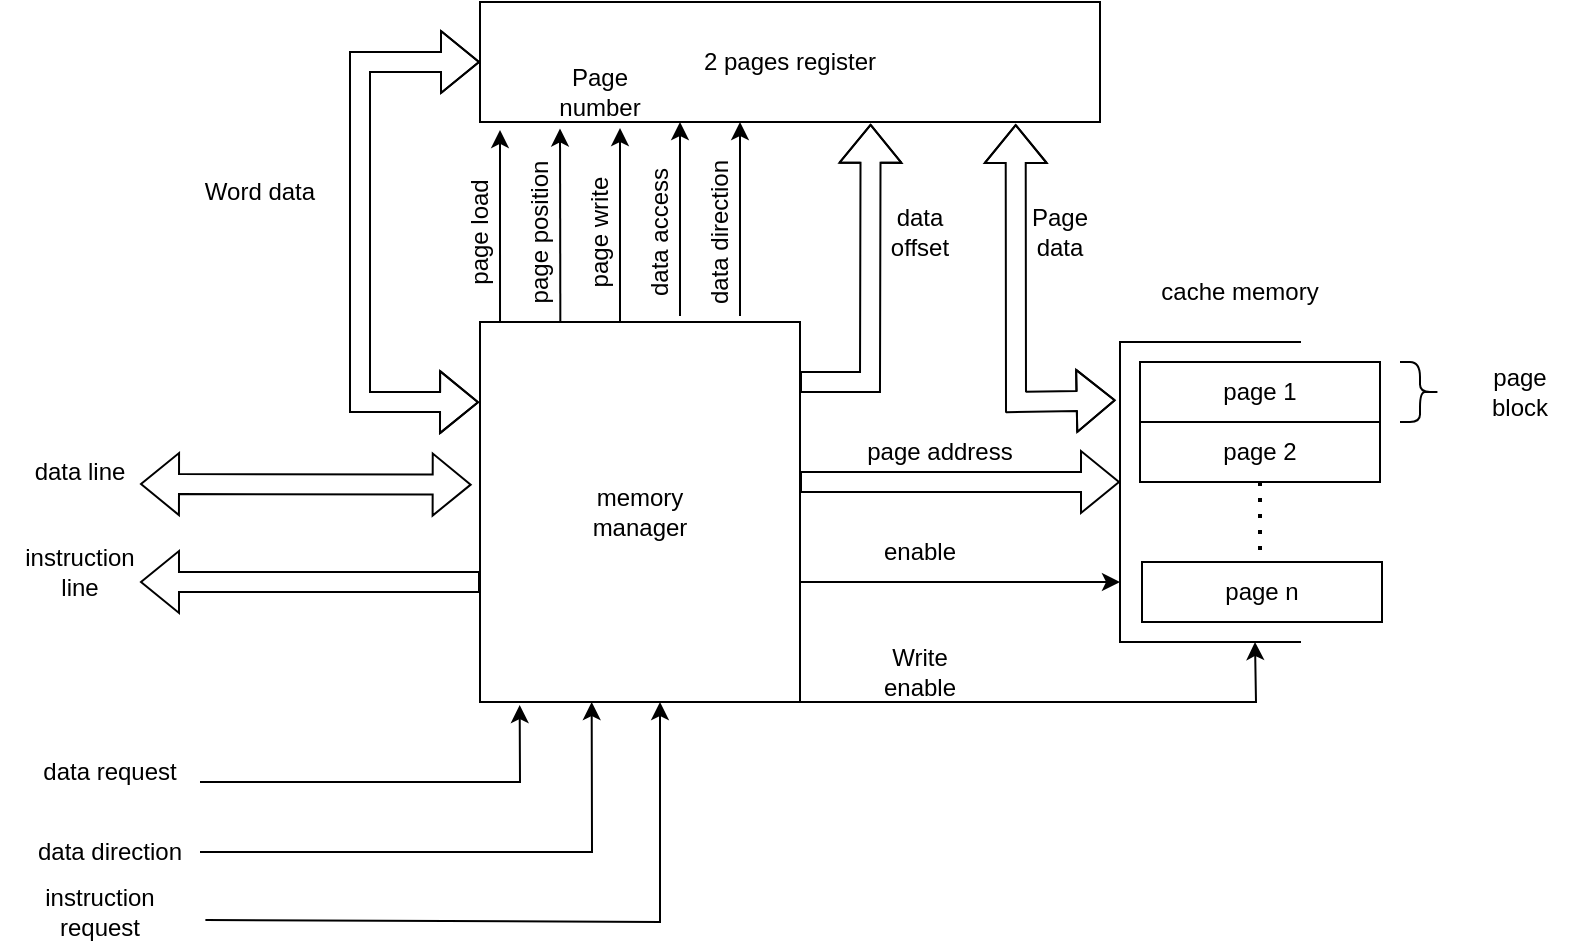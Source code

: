 <mxfile version="21.6.1" type="github">
  <diagram name="Pagina-1" id="rzBkRvhalcEUz-NghZih">
    <mxGraphModel dx="880" dy="485" grid="1" gridSize="10" guides="1" tooltips="1" connect="1" arrows="1" fold="1" page="1" pageScale="1" pageWidth="827" pageHeight="1169" math="0" shadow="0">
      <root>
        <mxCell id="0" />
        <mxCell id="1" parent="0" />
        <mxCell id="x_l_j-Csq6JPJfXTSIvp-1" value="2 pages register" style="rounded=0;whiteSpace=wrap;html=1;" parent="1" vertex="1">
          <mxGeometry x="260" y="120" width="310" height="60" as="geometry" />
        </mxCell>
        <mxCell id="x_l_j-Csq6JPJfXTSIvp-3" value="&lt;div&gt;memory&lt;/div&gt;&lt;div&gt;manager&lt;br&gt;&lt;/div&gt;" style="rounded=0;whiteSpace=wrap;html=1;" parent="1" vertex="1">
          <mxGeometry x="260" y="280" width="160" height="190" as="geometry" />
        </mxCell>
        <mxCell id="x_l_j-Csq6JPJfXTSIvp-5" value="page 1" style="rounded=0;whiteSpace=wrap;html=1;" parent="1" vertex="1">
          <mxGeometry x="590" y="300" width="120" height="30" as="geometry" />
        </mxCell>
        <mxCell id="x_l_j-Csq6JPJfXTSIvp-6" value="page 2" style="rounded=0;whiteSpace=wrap;html=1;" parent="1" vertex="1">
          <mxGeometry x="590" y="330" width="120" height="30" as="geometry" />
        </mxCell>
        <mxCell id="x_l_j-Csq6JPJfXTSIvp-7" value="" style="endArrow=none;dashed=1;html=1;dashPattern=1 3;strokeWidth=2;rounded=0;exitX=0.5;exitY=1;exitDx=0;exitDy=0;" parent="1" source="x_l_j-Csq6JPJfXTSIvp-6" edge="1">
          <mxGeometry width="50" height="50" relative="1" as="geometry">
            <mxPoint x="566" y="320" as="sourcePoint" />
            <mxPoint x="650" y="400" as="targetPoint" />
          </mxGeometry>
        </mxCell>
        <mxCell id="x_l_j-Csq6JPJfXTSIvp-9" value="page n" style="rounded=0;whiteSpace=wrap;html=1;" parent="1" vertex="1">
          <mxGeometry x="591" y="400" width="120" height="30" as="geometry" />
        </mxCell>
        <mxCell id="x_l_j-Csq6JPJfXTSIvp-10" value="" style="shape=partialRectangle;whiteSpace=wrap;html=1;bottom=1;right=1;left=1;top=0;fillColor=none;routingCenterX=-0.5;direction=south;" parent="1" vertex="1">
          <mxGeometry x="580" y="290" width="90" height="150" as="geometry" />
        </mxCell>
        <mxCell id="x_l_j-Csq6JPJfXTSIvp-11" value="cache memory" style="text;html=1;strokeColor=none;fillColor=none;align=center;verticalAlign=middle;whiteSpace=wrap;rounded=0;" parent="1" vertex="1">
          <mxGeometry x="580" y="250" width="120" height="30" as="geometry" />
        </mxCell>
        <mxCell id="x_l_j-Csq6JPJfXTSIvp-13" value="" style="shape=flexArrow;endArrow=classic;html=1;rounded=0;" parent="1" edge="1">
          <mxGeometry width="50" height="50" relative="1" as="geometry">
            <mxPoint x="420" y="360" as="sourcePoint" />
            <mxPoint x="580" y="360" as="targetPoint" />
          </mxGeometry>
        </mxCell>
        <mxCell id="x_l_j-Csq6JPJfXTSIvp-18" value="" style="endArrow=classic;html=1;rounded=0;entryX=0.8;entryY=1;entryDx=0;entryDy=0;entryPerimeter=0;" parent="1" target="x_l_j-Csq6JPJfXTSIvp-10" edge="1">
          <mxGeometry width="50" height="50" relative="1" as="geometry">
            <mxPoint x="420" y="410" as="sourcePoint" />
            <mxPoint x="520" y="370" as="targetPoint" />
          </mxGeometry>
        </mxCell>
        <mxCell id="x_l_j-Csq6JPJfXTSIvp-19" value="" style="endArrow=classic;html=1;rounded=0;entryX=1;entryY=0.25;entryDx=0;entryDy=0;" parent="1" target="x_l_j-Csq6JPJfXTSIvp-10" edge="1">
          <mxGeometry width="50" height="50" relative="1" as="geometry">
            <mxPoint x="420" y="470" as="sourcePoint" />
            <mxPoint x="580" y="470" as="targetPoint" />
            <Array as="points">
              <mxPoint x="648" y="470" />
            </Array>
          </mxGeometry>
        </mxCell>
        <mxCell id="x_l_j-Csq6JPJfXTSIvp-20" value="page address" style="text;html=1;strokeColor=none;fillColor=none;align=center;verticalAlign=middle;whiteSpace=wrap;rounded=0;" parent="1" vertex="1">
          <mxGeometry x="450" y="330" width="80" height="30" as="geometry" />
        </mxCell>
        <mxCell id="x_l_j-Csq6JPJfXTSIvp-22" value="&lt;div&gt;Page&lt;/div&gt;&lt;div&gt;data&lt;br&gt;&lt;/div&gt;" style="text;html=1;strokeColor=none;fillColor=none;align=center;verticalAlign=middle;whiteSpace=wrap;rounded=0;" parent="1" vertex="1">
          <mxGeometry x="520" y="220" width="60" height="30" as="geometry" />
        </mxCell>
        <mxCell id="x_l_j-Csq6JPJfXTSIvp-24" value="enable" style="text;html=1;strokeColor=none;fillColor=none;align=center;verticalAlign=middle;whiteSpace=wrap;rounded=0;" parent="1" vertex="1">
          <mxGeometry x="450" y="380" width="60" height="30" as="geometry" />
        </mxCell>
        <mxCell id="x_l_j-Csq6JPJfXTSIvp-25" value="Write enable" style="text;html=1;strokeColor=none;fillColor=none;align=center;verticalAlign=middle;whiteSpace=wrap;rounded=0;" parent="1" vertex="1">
          <mxGeometry x="450" y="440" width="60" height="30" as="geometry" />
        </mxCell>
        <mxCell id="x_l_j-Csq6JPJfXTSIvp-27" value="" style="shape=curlyBracket;whiteSpace=wrap;html=1;rounded=1;flipH=1;labelPosition=right;verticalLabelPosition=middle;align=left;verticalAlign=middle;size=0.5;" parent="1" vertex="1">
          <mxGeometry x="720" y="300" width="20" height="30" as="geometry" />
        </mxCell>
        <mxCell id="x_l_j-Csq6JPJfXTSIvp-28" value="page block" style="text;html=1;strokeColor=none;fillColor=none;align=center;verticalAlign=middle;whiteSpace=wrap;rounded=0;" parent="1" vertex="1">
          <mxGeometry x="750" y="300" width="60" height="30" as="geometry" />
        </mxCell>
        <mxCell id="x_l_j-Csq6JPJfXTSIvp-40" value="" style="endArrow=classic;html=1;rounded=0;entryX=0.129;entryY=1.066;entryDx=0;entryDy=0;entryPerimeter=0;" parent="1" edge="1">
          <mxGeometry width="50" height="50" relative="1" as="geometry">
            <mxPoint x="270.01" y="280" as="sourcePoint" />
            <mxPoint x="270" y="183.96" as="targetPoint" />
          </mxGeometry>
        </mxCell>
        <mxCell id="x_l_j-Csq6JPJfXTSIvp-41" value="" style="endArrow=classic;html=1;rounded=0;entryX=0.193;entryY=1.054;entryDx=0;entryDy=0;entryPerimeter=0;" parent="1" edge="1">
          <mxGeometry width="50" height="50" relative="1" as="geometry">
            <mxPoint x="300.17" y="280" as="sourcePoint" />
            <mxPoint x="300.0" y="183.24" as="targetPoint" />
          </mxGeometry>
        </mxCell>
        <mxCell id="x_l_j-Csq6JPJfXTSIvp-43" value="" style="shape=flexArrow;endArrow=classic;startArrow=classic;html=1;rounded=0;exitX=0.194;exitY=1.024;exitDx=0;exitDy=0;exitPerimeter=0;entryX=0.864;entryY=1.017;entryDx=0;entryDy=0;entryPerimeter=0;" parent="1" source="x_l_j-Csq6JPJfXTSIvp-10" target="x_l_j-Csq6JPJfXTSIvp-1" edge="1">
          <mxGeometry width="100" height="100" relative="1" as="geometry">
            <mxPoint x="535.77" y="319.22" as="sourcePoint" />
            <mxPoint x="481" y="180" as="targetPoint" />
            <Array as="points">
              <mxPoint x="528" y="320" />
            </Array>
          </mxGeometry>
        </mxCell>
        <mxCell id="x_l_j-Csq6JPJfXTSIvp-46" value="" style="endArrow=classic;html=1;rounded=0;entryX=0.193;entryY=1.054;entryDx=0;entryDy=0;entryPerimeter=0;" parent="1" edge="1">
          <mxGeometry width="50" height="50" relative="1" as="geometry">
            <mxPoint x="330" y="280" as="sourcePoint" />
            <mxPoint x="330" y="183" as="targetPoint" />
          </mxGeometry>
        </mxCell>
        <mxCell id="x_l_j-Csq6JPJfXTSIvp-47" value="" style="endArrow=classic;html=1;rounded=0;entryX=0.193;entryY=1.054;entryDx=0;entryDy=0;entryPerimeter=0;" parent="1" edge="1">
          <mxGeometry width="50" height="50" relative="1" as="geometry">
            <mxPoint x="360" y="277" as="sourcePoint" />
            <mxPoint x="360" y="180" as="targetPoint" />
          </mxGeometry>
        </mxCell>
        <mxCell id="x_l_j-Csq6JPJfXTSIvp-49" value="&lt;div&gt;page load&lt;/div&gt;" style="text;html=1;strokeColor=none;fillColor=none;align=center;verticalAlign=middle;whiteSpace=wrap;rounded=0;rotation=270;" parent="1" vertex="1">
          <mxGeometry x="230" y="220" width="60" height="30" as="geometry" />
        </mxCell>
        <mxCell id="x_l_j-Csq6JPJfXTSIvp-51" value="&lt;div&gt;Page&lt;/div&gt;&lt;div&gt;number&lt;br&gt;&lt;/div&gt;" style="text;html=1;strokeColor=none;fillColor=none;align=center;verticalAlign=middle;whiteSpace=wrap;rounded=0;" parent="1" vertex="1">
          <mxGeometry x="295" y="150" width="50" height="30" as="geometry" />
        </mxCell>
        <mxCell id="x_l_j-Csq6JPJfXTSIvp-52" value="&lt;div&gt;page position&lt;/div&gt;" style="text;html=1;strokeColor=none;fillColor=none;align=center;verticalAlign=middle;whiteSpace=wrap;rounded=0;rotation=270;" parent="1" vertex="1">
          <mxGeometry x="250" y="220" width="80" height="30" as="geometry" />
        </mxCell>
        <mxCell id="x_l_j-Csq6JPJfXTSIvp-53" value="&lt;div&gt;page write&lt;br&gt;&lt;/div&gt;" style="text;html=1;strokeColor=none;fillColor=none;align=center;verticalAlign=middle;whiteSpace=wrap;rounded=0;rotation=270;" parent="1" vertex="1">
          <mxGeometry x="280" y="220" width="80" height="30" as="geometry" />
        </mxCell>
        <mxCell id="x_l_j-Csq6JPJfXTSIvp-54" value="data access" style="text;html=1;strokeColor=none;fillColor=none;align=center;verticalAlign=middle;whiteSpace=wrap;rounded=0;rotation=270;" parent="1" vertex="1">
          <mxGeometry x="310" y="220" width="80" height="30" as="geometry" />
        </mxCell>
        <mxCell id="x_l_j-Csq6JPJfXTSIvp-56" value="" style="endArrow=classic;html=1;rounded=0;entryX=0.193;entryY=1.054;entryDx=0;entryDy=0;entryPerimeter=0;" parent="1" edge="1">
          <mxGeometry width="50" height="50" relative="1" as="geometry">
            <mxPoint x="390" y="277" as="sourcePoint" />
            <mxPoint x="390" y="180" as="targetPoint" />
          </mxGeometry>
        </mxCell>
        <mxCell id="x_l_j-Csq6JPJfXTSIvp-58" value="data direction" style="text;html=1;strokeColor=none;fillColor=none;align=center;verticalAlign=middle;whiteSpace=wrap;rounded=0;rotation=270;" parent="1" vertex="1">
          <mxGeometry x="340" y="220" width="80" height="30" as="geometry" />
        </mxCell>
        <mxCell id="x_l_j-Csq6JPJfXTSIvp-59" value="" style="shape=flexArrow;endArrow=classic;html=1;rounded=0;entryX=0.63;entryY=1.015;entryDx=0;entryDy=0;entryPerimeter=0;" parent="1" target="x_l_j-Csq6JPJfXTSIvp-1" edge="1">
          <mxGeometry width="50" height="50" relative="1" as="geometry">
            <mxPoint x="420" y="310" as="sourcePoint" />
            <mxPoint x="480" y="270" as="targetPoint" />
            <Array as="points">
              <mxPoint x="455" y="310" />
            </Array>
          </mxGeometry>
        </mxCell>
        <mxCell id="x_l_j-Csq6JPJfXTSIvp-60" value="data offset" style="text;html=1;strokeColor=none;fillColor=none;align=center;verticalAlign=middle;whiteSpace=wrap;rounded=0;" parent="1" vertex="1">
          <mxGeometry x="455" y="220" width="50" height="30" as="geometry" />
        </mxCell>
        <mxCell id="x_l_j-Csq6JPJfXTSIvp-61" value="" style="shape=flexArrow;endArrow=classic;startArrow=classic;html=1;rounded=0;entryX=0;entryY=0.5;entryDx=0;entryDy=0;exitX=-0.003;exitY=0.211;exitDx=0;exitDy=0;exitPerimeter=0;" parent="1" source="x_l_j-Csq6JPJfXTSIvp-3" target="x_l_j-Csq6JPJfXTSIvp-1" edge="1">
          <mxGeometry width="100" height="100" relative="1" as="geometry">
            <mxPoint x="150" y="250" as="sourcePoint" />
            <mxPoint x="250" y="150" as="targetPoint" />
            <Array as="points">
              <mxPoint x="200" y="320" />
              <mxPoint x="200" y="230" />
              <mxPoint x="200" y="150" />
            </Array>
          </mxGeometry>
        </mxCell>
        <mxCell id="x_l_j-Csq6JPJfXTSIvp-62" value="" style="shape=flexArrow;endArrow=classic;startArrow=classic;html=1;rounded=0;entryX=-0.026;entryY=0.428;entryDx=0;entryDy=0;entryPerimeter=0;" parent="1" target="x_l_j-Csq6JPJfXTSIvp-3" edge="1">
          <mxGeometry width="100" height="100" relative="1" as="geometry">
            <mxPoint x="90" y="361" as="sourcePoint" />
            <mxPoint x="140" y="310" as="targetPoint" />
          </mxGeometry>
        </mxCell>
        <mxCell id="x_l_j-Csq6JPJfXTSIvp-63" value="" style="shape=flexArrow;endArrow=classic;html=1;rounded=0;exitX=0;exitY=0.684;exitDx=0;exitDy=0;exitPerimeter=0;" parent="1" source="x_l_j-Csq6JPJfXTSIvp-3" edge="1">
          <mxGeometry width="50" height="50" relative="1" as="geometry">
            <mxPoint x="130" y="450" as="sourcePoint" />
            <mxPoint x="90" y="410" as="targetPoint" />
          </mxGeometry>
        </mxCell>
        <mxCell id="x_l_j-Csq6JPJfXTSIvp-64" value="data line" style="text;html=1;strokeColor=none;fillColor=none;align=center;verticalAlign=middle;whiteSpace=wrap;rounded=0;" parent="1" vertex="1">
          <mxGeometry x="30" y="340" width="60" height="30" as="geometry" />
        </mxCell>
        <mxCell id="x_l_j-Csq6JPJfXTSIvp-65" value="instruction line" style="text;html=1;strokeColor=none;fillColor=none;align=center;verticalAlign=middle;whiteSpace=wrap;rounded=0;" parent="1" vertex="1">
          <mxGeometry x="30" y="390" width="60" height="30" as="geometry" />
        </mxCell>
        <mxCell id="x_l_j-Csq6JPJfXTSIvp-66" value="" style="endArrow=classic;html=1;rounded=0;entryX=0.124;entryY=1.008;entryDx=0;entryDy=0;entryPerimeter=0;exitX=1;exitY=0.667;exitDx=0;exitDy=0;exitPerimeter=0;" parent="1" source="x_l_j-Csq6JPJfXTSIvp-68" target="x_l_j-Csq6JPJfXTSIvp-3" edge="1">
          <mxGeometry width="50" height="50" relative="1" as="geometry">
            <mxPoint x="123.52" y="510.42" as="sourcePoint" />
            <mxPoint x="280.0" y="510.0" as="targetPoint" />
            <Array as="points">
              <mxPoint x="280" y="510" />
            </Array>
          </mxGeometry>
        </mxCell>
        <mxCell id="x_l_j-Csq6JPJfXTSIvp-68" value="data request" style="text;html=1;strokeColor=none;fillColor=none;align=center;verticalAlign=middle;whiteSpace=wrap;rounded=0;" parent="1" vertex="1">
          <mxGeometry x="30" y="490" width="90" height="30" as="geometry" />
        </mxCell>
        <mxCell id="x_l_j-Csq6JPJfXTSIvp-69" value="" style="endArrow=classic;html=1;rounded=0;entryX=0.349;entryY=1.026;entryDx=0;entryDy=0;entryPerimeter=0;exitX=1;exitY=0.5;exitDx=0;exitDy=0;" parent="1" source="x_l_j-Csq6JPJfXTSIvp-70" edge="1">
          <mxGeometry width="50" height="50" relative="1" as="geometry">
            <mxPoint x="120" y="545.06" as="sourcePoint" />
            <mxPoint x="315.84" y="470.0" as="targetPoint" />
            <Array as="points">
              <mxPoint x="316" y="545" />
            </Array>
          </mxGeometry>
        </mxCell>
        <mxCell id="x_l_j-Csq6JPJfXTSIvp-70" value="data direction" style="text;html=1;strokeColor=none;fillColor=none;align=center;verticalAlign=middle;whiteSpace=wrap;rounded=0;" parent="1" vertex="1">
          <mxGeometry x="30" y="530" width="90" height="30" as="geometry" />
        </mxCell>
        <mxCell id="x_l_j-Csq6JPJfXTSIvp-71" value="" style="endArrow=classic;html=1;rounded=0;entryX=0.5;entryY=1;entryDx=0;entryDy=0;exitX=1.027;exitY=0.633;exitDx=0;exitDy=0;exitPerimeter=0;" parent="1" source="x_l_j-Csq6JPJfXTSIvp-72" edge="1">
          <mxGeometry width="50" height="50" relative="1" as="geometry">
            <mxPoint x="130" y="580" as="sourcePoint" />
            <mxPoint x="350" y="470" as="targetPoint" />
            <Array as="points">
              <mxPoint x="350" y="580" />
            </Array>
          </mxGeometry>
        </mxCell>
        <mxCell id="x_l_j-Csq6JPJfXTSIvp-72" value="instruction request" style="text;html=1;strokeColor=none;fillColor=none;align=center;verticalAlign=middle;whiteSpace=wrap;rounded=0;" parent="1" vertex="1">
          <mxGeometry x="20" y="560" width="100" height="30" as="geometry" />
        </mxCell>
        <mxCell id="AZ_gkQ46gG5uaX6o3Xvu-1" value="Word data" style="text;html=1;strokeColor=none;fillColor=none;align=center;verticalAlign=middle;whiteSpace=wrap;rounded=0;" vertex="1" parent="1">
          <mxGeometry x="120" y="200" width="60" height="30" as="geometry" />
        </mxCell>
      </root>
    </mxGraphModel>
  </diagram>
</mxfile>
